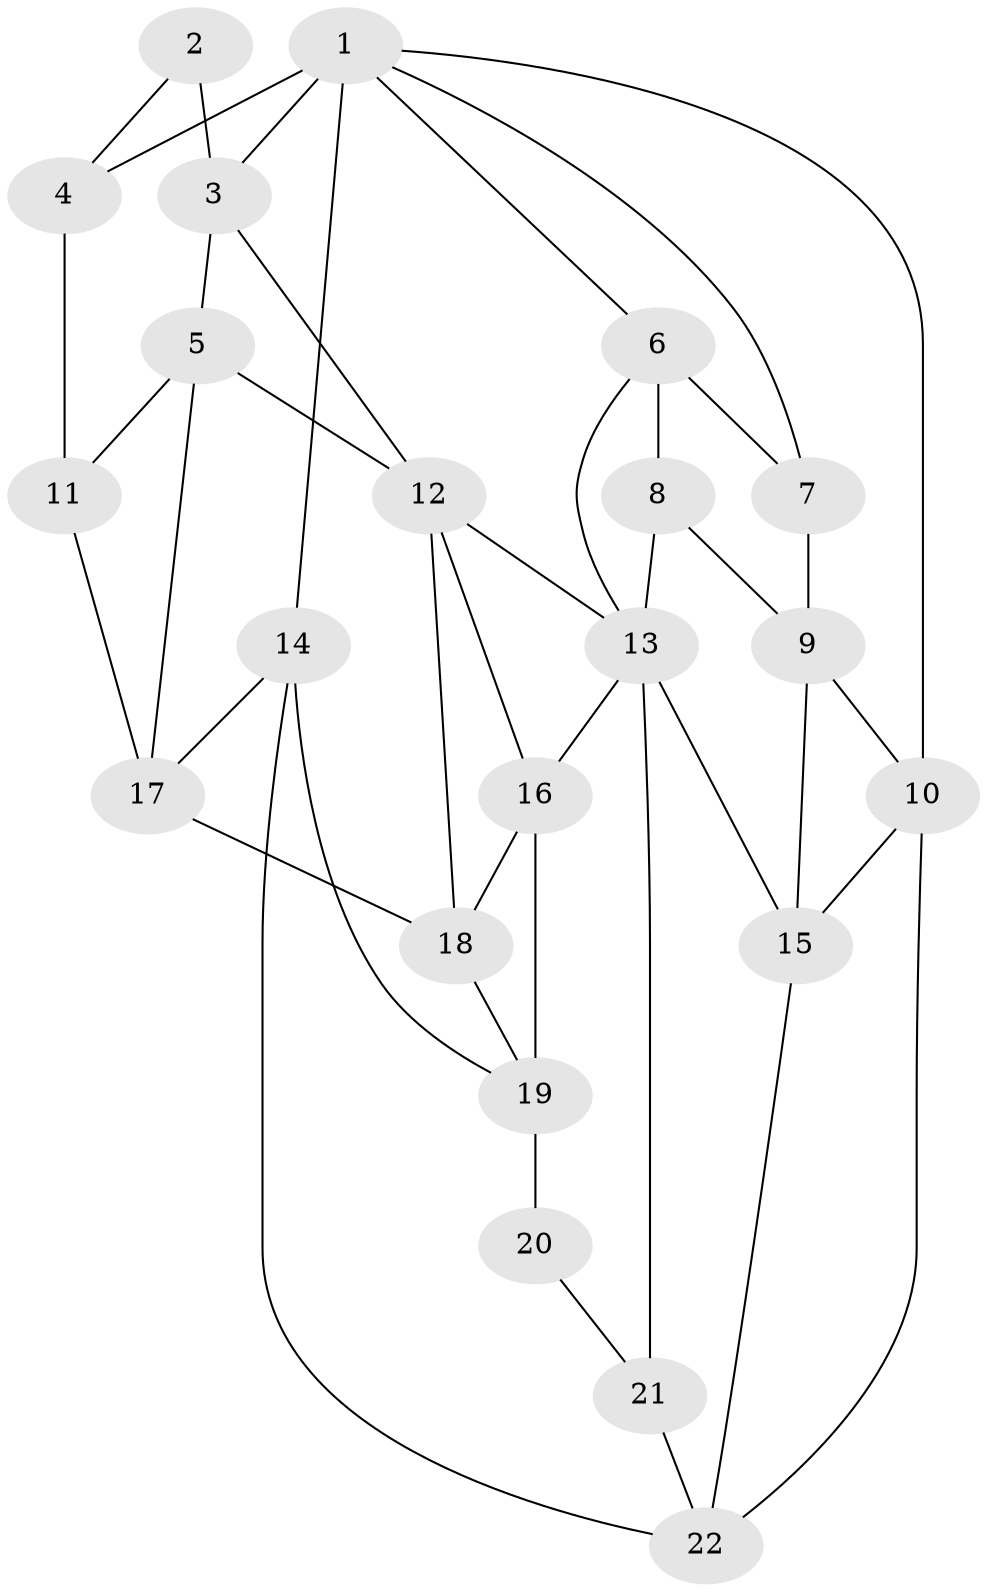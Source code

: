 // original degree distribution, {3: 0.028985507246376812, 6: 0.2463768115942029, 4: 0.2898550724637681, 5: 0.43478260869565216}
// Generated by graph-tools (version 1.1) at 2025/38/03/04/25 23:38:23]
// undirected, 22 vertices, 42 edges
graph export_dot {
  node [color=gray90,style=filled];
  1;
  2;
  3;
  4;
  5;
  6;
  7;
  8;
  9;
  10;
  11;
  12;
  13;
  14;
  15;
  16;
  17;
  18;
  19;
  20;
  21;
  22;
  1 -- 3 [weight=1.0];
  1 -- 4 [weight=2.0];
  1 -- 6 [weight=1.0];
  1 -- 7 [weight=1.0];
  1 -- 10 [weight=1.0];
  1 -- 14 [weight=1.0];
  2 -- 3 [weight=2.0];
  2 -- 4 [weight=1.0];
  3 -- 5 [weight=1.0];
  3 -- 12 [weight=1.0];
  4 -- 11 [weight=2.0];
  5 -- 11 [weight=1.0];
  5 -- 12 [weight=1.0];
  5 -- 17 [weight=1.0];
  6 -- 7 [weight=1.0];
  6 -- 8 [weight=2.0];
  6 -- 13 [weight=1.0];
  7 -- 9 [weight=2.0];
  8 -- 9 [weight=1.0];
  8 -- 13 [weight=1.0];
  9 -- 10 [weight=1.0];
  9 -- 15 [weight=1.0];
  10 -- 15 [weight=1.0];
  10 -- 22 [weight=2.0];
  11 -- 17 [weight=1.0];
  12 -- 13 [weight=1.0];
  12 -- 16 [weight=1.0];
  12 -- 18 [weight=1.0];
  13 -- 15 [weight=1.0];
  13 -- 16 [weight=1.0];
  13 -- 21 [weight=1.0];
  14 -- 17 [weight=2.0];
  14 -- 19 [weight=1.0];
  14 -- 22 [weight=1.0];
  15 -- 22 [weight=1.0];
  16 -- 18 [weight=1.0];
  16 -- 19 [weight=1.0];
  17 -- 18 [weight=2.0];
  18 -- 19 [weight=1.0];
  19 -- 20 [weight=2.0];
  20 -- 21 [weight=2.0];
  21 -- 22 [weight=2.0];
}
